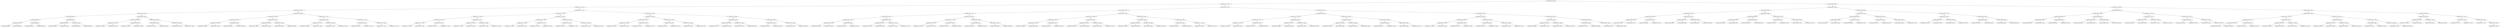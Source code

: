 digraph G{
1758130259 [label="Node{data=[2244, 2244]}"]
1758130259 -> 56605619
56605619 [label="Node{data=[1357, 1357]}"]
56605619 -> 892033972
892033972 [label="Node{data=[1115, 1115]}"]
892033972 -> 578255868
578255868 [label="Node{data=[1038, 1038]}"]
578255868 -> 494948233
494948233 [label="Node{data=[1022, 1022]}"]
494948233 -> 1677520297
1677520297 [label="Node{data=[895, 895]}"]
1677520297 -> 208010393
208010393 [label="Node{data=[891, 891]}"]
208010393 -> 366272114
366272114 [label="Node{data=[889, 889]}"]
366272114 -> 171390790
171390790 [label="Node{data=[888, 888]}"]
366272114 -> 245502476
245502476 [label="Node{data=[890, 890]}"]
208010393 -> 763410037
763410037 [label="Node{data=[893, 893]}"]
763410037 -> 513071865
513071865 [label="Node{data=[892, 892]}"]
763410037 -> 757748586
757748586 [label="Node{data=[894, 894]}"]
1677520297 -> 864425649
864425649 [label="Node{data=[935, 935]}"]
864425649 -> 463285674
463285674 [label="Node{data=[933, 933]}"]
463285674 -> 593915698
593915698 [label="Node{data=[932, 932]}"]
463285674 -> 1554569527
1554569527 [label="Node{data=[934, 934]}"]
864425649 -> 1595441037
1595441037 [label="Node{data=[991, 991]}"]
1595441037 -> 765127097
765127097 [label="Node{data=[990, 990]}"]
1595441037 -> 1033182407
1033182407 [label="Node{data=[992, 992]}"]
494948233 -> 669911843
669911843 [label="Node{data=[1030, 1030]}"]
669911843 -> 991358020
991358020 [label="Node{data=[1026, 1026]}"]
991358020 -> 1102777790
1102777790 [label="Node{data=[1024, 1024]}"]
1102777790 -> 1423786602
1423786602 [label="Node{data=[1023, 1023]}"]
1102777790 -> 62782657
62782657 [label="Node{data=[1025, 1025]}"]
991358020 -> 264586302
264586302 [label="Node{data=[1028, 1028]}"]
264586302 -> 369782405
369782405 [label="Node{data=[1027, 1027]}"]
264586302 -> 687517756
687517756 [label="Node{data=[1029, 1029]}"]
669911843 -> 1145903638
1145903638 [label="Node{data=[1034, 1034]}"]
1145903638 -> 1636586005
1636586005 [label="Node{data=[1032, 1032]}"]
1636586005 -> 616003303
616003303 [label="Node{data=[1031, 1031]}"]
1636586005 -> 1496402205
1496402205 [label="Node{data=[1033, 1033]}"]
1145903638 -> 1962964359
1962964359 [label="Node{data=[1036, 1036]}"]
1962964359 -> 1990168008
1990168008 [label="Node{data=[1035, 1035]}"]
1962964359 -> 1770048946
1770048946 [label="Node{data=[1037, 1037]}"]
578255868 -> 975837246
975837246 [label="Node{data=[1099, 1099]}"]
975837246 -> 1282469553
1282469553 [label="Node{data=[1091, 1091]}"]
1282469553 -> 1175182138
1175182138 [label="Node{data=[1042, 1042]}"]
1175182138 -> 696873748
696873748 [label="Node{data=[1040, 1040]}"]
696873748 -> 1133012467
1133012467 [label="Node{data=[1039, 1039]}"]
696873748 -> 138808917
138808917 [label="Node{data=[1041, 1041]}"]
1175182138 -> 269272684
269272684 [label="Node{data=[1044, 1044]}"]
269272684 -> 1929316010
1929316010 [label="Node{data=[1043, 1043]}"]
269272684 -> 1918386939
1918386939 [label="Node{data=[1090, 1090]}"]
1282469553 -> 1255460419
1255460419 [label="Node{data=[1095, 1095]}"]
1255460419 -> 1016946387
1016946387 [label="Node{data=[1093, 1093]}"]
1016946387 -> 912115132
912115132 [label="Node{data=[1092, 1092]}"]
1016946387 -> 102897174
102897174 [label="Node{data=[1094, 1094]}"]
1255460419 -> 1785226823
1785226823 [label="Node{data=[1097, 1097]}"]
1785226823 -> 1020646943
1020646943 [label="Node{data=[1096, 1096]}"]
1785226823 -> 1685947420
1685947420 [label="Node{data=[1098, 1098]}"]
975837246 -> 1928965155
1928965155 [label="Node{data=[1107, 1107]}"]
1928965155 -> 1527428709
1527428709 [label="Node{data=[1103, 1103]}"]
1527428709 -> 1241380405
1241380405 [label="Node{data=[1101, 1101]}"]
1241380405 -> 1101583986
1101583986 [label="Node{data=[1100, 1100]}"]
1241380405 -> 2114970320
2114970320 [label="Node{data=[1102, 1102]}"]
1527428709 -> 1891162858
1891162858 [label="Node{data=[1105, 1105]}"]
1891162858 -> 1456658070
1456658070 [label="Node{data=[1104, 1104]}"]
1891162858 -> 1364103544
1364103544 [label="Node{data=[1106, 1106]}"]
1928965155 -> 1356259555
1356259555 [label="Node{data=[1111, 1111]}"]
1356259555 -> 1720655769
1720655769 [label="Node{data=[1109, 1109]}"]
1720655769 -> 648610744
648610744 [label="Node{data=[1108, 1108]}"]
1720655769 -> 55149380
55149380 [label="Node{data=[1110, 1110]}"]
1356259555 -> 1694480950
1694480950 [label="Node{data=[1113, 1113]}"]
1694480950 -> 2048000743
2048000743 [label="Node{data=[1112, 1112]}"]
1694480950 -> 340294366
340294366 [label="Node{data=[1114, 1114]}"]
892033972 -> 1540659376
1540659376 [label="Node{data=[1147, 1147]}"]
1540659376 -> 1122220022
1122220022 [label="Node{data=[1131, 1131]}"]
1122220022 -> 671907959
671907959 [label="Node{data=[1123, 1123]}"]
671907959 -> 2135261474
2135261474 [label="Node{data=[1119, 1119]}"]
2135261474 -> 11241314
11241314 [label="Node{data=[1117, 1117]}"]
11241314 -> 1604897926
1604897926 [label="Node{data=[1116, 1116]}"]
11241314 -> 325836860
325836860 [label="Node{data=[1118, 1118]}"]
2135261474 -> 1081360354
1081360354 [label="Node{data=[1121, 1121]}"]
1081360354 -> 473444377
473444377 [label="Node{data=[1120, 1120]}"]
1081360354 -> 91034596
91034596 [label="Node{data=[1122, 1122]}"]
671907959 -> 1229683061
1229683061 [label="Node{data=[1127, 1127]}"]
1229683061 -> 673305745
673305745 [label="Node{data=[1125, 1125]}"]
673305745 -> 1975812468
1975812468 [label="Node{data=[1124, 1124]}"]
673305745 -> 408641051
408641051 [label="Node{data=[1126, 1126]}"]
1229683061 -> 180952244
180952244 [label="Node{data=[1129, 1129]}"]
180952244 -> 753587232
753587232 [label="Node{data=[1128, 1128]}"]
180952244 -> 2113159144
2113159144 [label="Node{data=[1130, 1130]}"]
1122220022 -> 1058868683
1058868683 [label="Node{data=[1139, 1139]}"]
1058868683 -> 2113112608
2113112608 [label="Node{data=[1135, 1135]}"]
2113112608 -> 130161258
130161258 [label="Node{data=[1133, 1133]}"]
130161258 -> 1536519685
1536519685 [label="Node{data=[1132, 1132]}"]
130161258 -> 212943849
212943849 [label="Node{data=[1134, 1134]}"]
2113112608 -> 1844603605
1844603605 [label="Node{data=[1137, 1137]}"]
1844603605 -> 2062822475
2062822475 [label="Node{data=[1136, 1136]}"]
1844603605 -> 182554710
182554710 [label="Node{data=[1138, 1138]}"]
1058868683 -> 214512872
214512872 [label="Node{data=[1143, 1143]}"]
214512872 -> 1913865062
1913865062 [label="Node{data=[1141, 1141]}"]
1913865062 -> 702463771
702463771 [label="Node{data=[1140, 1140]}"]
1913865062 -> 800844118
800844118 [label="Node{data=[1142, 1142]}"]
214512872 -> 1779492413
1779492413 [label="Node{data=[1145, 1145]}"]
1779492413 -> 40931434
40931434 [label="Node{data=[1144, 1144]}"]
1779492413 -> 1577767256
1577767256 [label="Node{data=[1146, 1146]}"]
1540659376 -> 780890774
780890774 [label="Node{data=[1196, 1196]}"]
780890774 -> 1128749172
1128749172 [label="Node{data=[1155, 1155]}"]
1128749172 -> 1160934326
1160934326 [label="Node{data=[1151, 1151]}"]
1160934326 -> 1304095321
1304095321 [label="Node{data=[1149, 1149]}"]
1304095321 -> 953171642
953171642 [label="Node{data=[1148, 1148]}"]
1304095321 -> 1101874476
1101874476 [label="Node{data=[1150, 1150]}"]
1160934326 -> 399782252
399782252 [label="Node{data=[1153, 1153]}"]
399782252 -> 229046765
229046765 [label="Node{data=[1152, 1152]}"]
399782252 -> 876225293
876225293 [label="Node{data=[1154, 1154]}"]
1128749172 -> 521503875
521503875 [label="Node{data=[1192, 1192]}"]
521503875 -> 704420188
704420188 [label="Node{data=[1190, 1190]}"]
704420188 -> 321872927
321872927 [label="Node{data=[1156, 1156]}"]
704420188 -> 1994923836
1994923836 [label="Node{data=[1191, 1191]}"]
521503875 -> 1173011710
1173011710 [label="Node{data=[1194, 1194]}"]
1173011710 -> 135396198
135396198 [label="Node{data=[1193, 1193]}"]
1173011710 -> 1626765799
1626765799 [label="Node{data=[1195, 1195]}"]
780890774 -> 1456577338
1456577338 [label="Node{data=[1349, 1349]}"]
1456577338 -> 1187827794
1187827794 [label="Node{data=[1200, 1200]}"]
1187827794 -> 1090640166
1090640166 [label="Node{data=[1198, 1198]}"]
1090640166 -> 317434272
317434272 [label="Node{data=[1197, 1197]}"]
1090640166 -> 1211758732
1211758732 [label="Node{data=[1199, 1199]}"]
1187827794 -> 1750597529
1750597529 [label="Node{data=[1347, 1347]}"]
1750597529 -> 667997020
667997020 [label="Node{data=[1230, 1230]}"]
1750597529 -> 1757010095
1757010095 [label="Node{data=[1348, 1348]}"]
1456577338 -> 1875091628
1875091628 [label="Node{data=[1353, 1353]}"]
1875091628 -> 952054266
952054266 [label="Node{data=[1351, 1351]}"]
952054266 -> 424959874
424959874 [label="Node{data=[1350, 1350]}"]
952054266 -> 1057915047
1057915047 [label="Node{data=[1352, 1352]}"]
1875091628 -> 1304068394
1304068394 [label="Node{data=[1355, 1355]}"]
1304068394 -> 214653318
214653318 [label="Node{data=[1354, 1354]}"]
1304068394 -> 936951762
936951762 [label="Node{data=[1356, 1356]}"]
56605619 -> 2090342966
2090342966 [label="Node{data=[1573, 1573]}"]
2090342966 -> 1706190686
1706190686 [label="Node{data=[1445, 1445]}"]
1706190686 -> 870515975
870515975 [label="Node{data=[1373, 1373]}"]
870515975 -> 1102514822
1102514822 [label="Node{data=[1365, 1365]}"]
1102514822 -> 2109923628
2109923628 [label="Node{data=[1361, 1361]}"]
2109923628 -> 196931933
196931933 [label="Node{data=[1359, 1359]}"]
196931933 -> 542905872
542905872 [label="Node{data=[1358, 1358]}"]
196931933 -> 1497815975
1497815975 [label="Node{data=[1360, 1360]}"]
2109923628 -> 870816290
870816290 [label="Node{data=[1363, 1363]}"]
870816290 -> 1606267674
1606267674 [label="Node{data=[1362, 1362]}"]
870816290 -> 521257579
521257579 [label="Node{data=[1364, 1364]}"]
1102514822 -> 1894103501
1894103501 [label="Node{data=[1369, 1369]}"]
1894103501 -> 2145127289
2145127289 [label="Node{data=[1367, 1367]}"]
2145127289 -> 1296777979
1296777979 [label="Node{data=[1366, 1366]}"]
2145127289 -> 1557709731
1557709731 [label="Node{data=[1368, 1368]}"]
1894103501 -> 28193316
28193316 [label="Node{data=[1371, 1371]}"]
28193316 -> 515274411
515274411 [label="Node{data=[1370, 1370]}"]
28193316 -> 159228700
159228700 [label="Node{data=[1372, 1372]}"]
870515975 -> 321043531
321043531 [label="Node{data=[1381, 1381]}"]
321043531 -> 1668121369
1668121369 [label="Node{data=[1377, 1377]}"]
1668121369 -> 1313059569
1313059569 [label="Node{data=[1375, 1375]}"]
1313059569 -> 717393254
717393254 [label="Node{data=[1374, 1374]}"]
1313059569 -> 746892433
746892433 [label="Node{data=[1376, 1376]}"]
1668121369 -> 595494739
595494739 [label="Node{data=[1379, 1379]}"]
595494739 -> 1887006199
1887006199 [label="Node{data=[1378, 1378]}"]
595494739 -> 1324246819
1324246819 [label="Node{data=[1380, 1380]}"]
321043531 -> 1200077387
1200077387 [label="Node{data=[1385, 1385]}"]
1200077387 -> 269806071
269806071 [label="Node{data=[1383, 1383]}"]
269806071 -> 725170391
725170391 [label="Node{data=[1382, 1382]}"]
269806071 -> 374572524
374572524 [label="Node{data=[1384, 1384]}"]
1200077387 -> 1820078223
1820078223 [label="Node{data=[1387, 1387]}"]
1820078223 -> 1527789478
1527789478 [label="Node{data=[1386, 1386]}"]
1820078223 -> 965559187
965559187 [label="Node{data=[1388, 1388]}"]
1706190686 -> 863755691
863755691 [label="Node{data=[1557, 1557]}"]
863755691 -> 1041136387
1041136387 [label="Node{data=[1453, 1453]}"]
1041136387 -> 1685706339
1685706339 [label="Node{data=[1449, 1449]}"]
1685706339 -> 935035044
935035044 [label="Node{data=[1447, 1447]}"]
935035044 -> 1514177917
1514177917 [label="Node{data=[1446, 1446]}"]
935035044 -> 400239445
400239445 [label="Node{data=[1448, 1448]}"]
1685706339 -> 1027292419
1027292419 [label="Node{data=[1451, 1451]}"]
1027292419 -> 1458451616
1458451616 [label="Node{data=[1450, 1450]}"]
1027292419 -> 140191853
140191853 [label="Node{data=[1452, 1452]}"]
1041136387 -> 1184115632
1184115632 [label="Node{data=[1457, 1457]}"]
1184115632 -> 572773700
572773700 [label="Node{data=[1455, 1455]}"]
572773700 -> 97496724
97496724 [label="Node{data=[1454, 1454]}"]
572773700 -> 1409738240
1409738240 [label="Node{data=[1456, 1456]}"]
1184115632 -> 858295963
858295963 [label="Node{data=[1481, 1481]}"]
858295963 -> 262005839
262005839 [label="Node{data=[1458, 1458]}"]
858295963 -> 2011054118
2011054118 [label="Node{data=[1501, 1501]}"]
863755691 -> 344694331
344694331 [label="Node{data=[1565, 1565]}"]
344694331 -> 1663080039
1663080039 [label="Node{data=[1561, 1561]}"]
1663080039 -> 67086800
67086800 [label="Node{data=[1559, 1559]}"]
67086800 -> 111482617
111482617 [label="Node{data=[1558, 1558]}"]
67086800 -> 1318529616
1318529616 [label="Node{data=[1560, 1560]}"]
1663080039 -> 702750283
702750283 [label="Node{data=[1563, 1563]}"]
702750283 -> 1462539150
1462539150 [label="Node{data=[1562, 1562]}"]
702750283 -> 2031109452
2031109452 [label="Node{data=[1564, 1564]}"]
344694331 -> 237122964
237122964 [label="Node{data=[1569, 1569]}"]
237122964 -> 1065509725
1065509725 [label="Node{data=[1567, 1567]}"]
1065509725 -> 209790912
209790912 [label="Node{data=[1566, 1566]}"]
1065509725 -> 2009086265
2009086265 [label="Node{data=[1568, 1568]}"]
237122964 -> 1750150336
1750150336 [label="Node{data=[1571, 1571]}"]
1750150336 -> 1147482652
1147482652 [label="Node{data=[1570, 1570]}"]
1750150336 -> 1105179255
1105179255 [label="Node{data=[1572, 1572]}"]
2090342966 -> 933253764
933253764 [label="Node{data=[2212, 2212]}"]
933253764 -> 1450598300
1450598300 [label="Node{data=[1633, 1633]}"]
1450598300 -> 997094044
997094044 [label="Node{data=[1597, 1597]}"]
997094044 -> 119415692
119415692 [label="Node{data=[1577, 1577]}"]
119415692 -> 849311129
849311129 [label="Node{data=[1575, 1575]}"]
849311129 -> 1458652905
1458652905 [label="Node{data=[1574, 1574]}"]
849311129 -> 516109369
516109369 [label="Node{data=[1576, 1576]}"]
119415692 -> 1756853806
1756853806 [label="Node{data=[1579, 1579]}"]
1756853806 -> 558757148
558757148 [label="Node{data=[1578, 1578]}"]
1756853806 -> 2111252946
2111252946 [label="Node{data=[1580, 1580]}"]
997094044 -> 2058528941
2058528941 [label="Node{data=[1629, 1629]}"]
2058528941 -> 694663123
694663123 [label="Node{data=[1627, 1627]}"]
694663123 -> 1733051126
1733051126 [label="Node{data=[1626, 1626]}"]
694663123 -> 596737652
596737652 [label="Node{data=[1628, 1628]}"]
2058528941 -> 1275682155
1275682155 [label="Node{data=[1631, 1631]}"]
1275682155 -> 1489285654
1489285654 [label="Node{data=[1630, 1630]}"]
1275682155 -> 1561985034
1561985034 [label="Node{data=[1632, 1632]}"]
1450598300 -> 1968224003
1968224003 [label="Node{data=[1691, 1691]}"]
1968224003 -> 1932811975
1932811975 [label="Node{data=[1637, 1637]}"]
1932811975 -> 245175989
245175989 [label="Node{data=[1635, 1635]}"]
245175989 -> 51010876
51010876 [label="Node{data=[1634, 1634]}"]
245175989 -> 1930562289
1930562289 [label="Node{data=[1636, 1636]}"]
1932811975 -> 578920498
578920498 [label="Node{data=[1639, 1639]}"]
578920498 -> 1146040937
1146040937 [label="Node{data=[1638, 1638]}"]
578920498 -> 360543329
360543329 [label="Node{data=[1640, 1640]}"]
1968224003 -> 1994109373
1994109373 [label="Node{data=[2208, 2208]}"]
1994109373 -> 1500782436
1500782436 [label="Node{data=[2168, 2168]}"]
1500782436 -> 1679139417
1679139417 [label="Node{data=[2025, 2025]}"]
1500782436 -> 439684294
439684294 [label="Node{data=[2207, 2207]}"]
1994109373 -> 826806372
826806372 [label="Node{data=[2210, 2210]}"]
826806372 -> 1220458006
1220458006 [label="Node{data=[2209, 2209]}"]
826806372 -> 24166962
24166962 [label="Node{data=[2211, 2211]}"]
933253764 -> 856796646
856796646 [label="Node{data=[2228, 2228]}"]
856796646 -> 1110134992
1110134992 [label="Node{data=[2220, 2220]}"]
1110134992 -> 2132295813
2132295813 [label="Node{data=[2216, 2216]}"]
2132295813 -> 2029939718
2029939718 [label="Node{data=[2214, 2214]}"]
2029939718 -> 1178501218
1178501218 [label="Node{data=[2213, 2213]}"]
2029939718 -> 1577837989
1577837989 [label="Node{data=[2215, 2215]}"]
2132295813 -> 1663736457
1663736457 [label="Node{data=[2218, 2218]}"]
1663736457 -> 1748980918
1748980918 [label="Node{data=[2217, 2217]}"]
1663736457 -> 1513153603
1513153603 [label="Node{data=[2219, 2219]}"]
1110134992 -> 1528239213
1528239213 [label="Node{data=[2224, 2224]}"]
1528239213 -> 1826497364
1826497364 [label="Node{data=[2222, 2222]}"]
1826497364 -> 2119581853
2119581853 [label="Node{data=[2221, 2221]}"]
1826497364 -> 588886504
588886504 [label="Node{data=[2223, 2223]}"]
1528239213 -> 1087270298
1087270298 [label="Node{data=[2226, 2226]}"]
1087270298 -> 1561801300
1561801300 [label="Node{data=[2225, 2225]}"]
1087270298 -> 285856707
285856707 [label="Node{data=[2227, 2227]}"]
856796646 -> 2146543355
2146543355 [label="Node{data=[2236, 2236]}"]
2146543355 -> 1289791010
1289791010 [label="Node{data=[2232, 2232]}"]
1289791010 -> 671201400
671201400 [label="Node{data=[2230, 2230]}"]
671201400 -> 2001330544
2001330544 [label="Node{data=[2229, 2229]}"]
671201400 -> 100484892
100484892 [label="Node{data=[2231, 2231]}"]
1289791010 -> 1281699895
1281699895 [label="Node{data=[2234, 2234]}"]
1281699895 -> 1770165179
1770165179 [label="Node{data=[2233, 2233]}"]
1281699895 -> 1366863258
1366863258 [label="Node{data=[2235, 2235]}"]
2146543355 -> 1054000398
1054000398 [label="Node{data=[2240, 2240]}"]
1054000398 -> 1540599403
1540599403 [label="Node{data=[2238, 2238]}"]
1540599403 -> 640803297
640803297 [label="Node{data=[2237, 2237]}"]
1540599403 -> 850496704
850496704 [label="Node{data=[2239, 2239]}"]
1054000398 -> 451138861
451138861 [label="Node{data=[2242, 2242]}"]
451138861 -> 1543864556
1543864556 [label="Node{data=[2241, 2241]}"]
451138861 -> 1972526180
1972526180 [label="Node{data=[2243, 2243]}"]
1758130259 -> 1266358682
1266358682 [label="Node{data=[4985, 4985]}"]
1266358682 -> 1328936805
1328936805 [label="Node{data=[3618, 3618]}"]
1328936805 -> 1061620879
1061620879 [label="Node{data=[3602, 3602]}"]
1061620879 -> 1481709183
1481709183 [label="Node{data=[3010, 3010]}"]
1481709183 -> 1274376998
1274376998 [label="Node{data=[2248, 2248]}"]
1274376998 -> 723205090
723205090 [label="Node{data=[2246, 2246]}"]
723205090 -> 750745978
750745978 [label="Node{data=[2245, 2245]}"]
723205090 -> 2081255548
2081255548 [label="Node{data=[2247, 2247]}"]
1274376998 -> 469848216
469848216 [label="Node{data=[2250, 2250]}"]
469848216 -> 1857535185
1857535185 [label="Node{data=[2249, 2249]}"]
469848216 -> 957639892
957639892 [label="Node{data=[2937, 2937]}"]
1481709183 -> 781018394
781018394 [label="Node{data=[3547, 3547]}"]
781018394 -> 941516227
941516227 [label="Node{data=[3487, 3487]}"]
941516227 -> 1805391653
1805391653 [label="Node{data=[3486, 3486]}"]
941516227 -> 1911858254
1911858254 [label="Node{data=[3488, 3488]}"]
781018394 -> 882162399
882162399 [label="Node{data=[3600, 3600]}"]
882162399 -> 2146427379
2146427379 [label="Node{data=[3599, 3599]}"]
882162399 -> 1950475284
1950475284 [label="Node{data=[3601, 3601]}"]
1061620879 -> 541321222
541321222 [label="Node{data=[3610, 3610]}"]
541321222 -> 823196819
823196819 [label="Node{data=[3606, 3606]}"]
823196819 -> 829453115
829453115 [label="Node{data=[3604, 3604]}"]
829453115 -> 1248481349
1248481349 [label="Node{data=[3603, 3603]}"]
829453115 -> 1976992470
1976992470 [label="Node{data=[3605, 3605]}"]
823196819 -> 1125387419
1125387419 [label="Node{data=[3608, 3608]}"]
1125387419 -> 1901024873
1901024873 [label="Node{data=[3607, 3607]}"]
1125387419 -> 1774176381
1774176381 [label="Node{data=[3609, 3609]}"]
541321222 -> 675166126
675166126 [label="Node{data=[3614, 3614]}"]
675166126 -> 1261278950
1261278950 [label="Node{data=[3612, 3612]}"]
1261278950 -> 1088060916
1088060916 [label="Node{data=[3611, 3611]}"]
1261278950 -> 1471261106
1471261106 [label="Node{data=[3613, 3613]}"]
675166126 -> 250312621
250312621 [label="Node{data=[3616, 3616]}"]
250312621 -> 693520944
693520944 [label="Node{data=[3615, 3615]}"]
250312621 -> 988849971
988849971 [label="Node{data=[3617, 3617]}"]
1328936805 -> 1616279014
1616279014 [label="Node{data=[4969, 4969]}"]
1616279014 -> 894771294
894771294 [label="Node{data=[4157, 4157]}"]
894771294 -> 784988942
784988942 [label="Node{data=[3650, 3650]}"]
784988942 -> 289343707
289343707 [label="Node{data=[3620, 3620]}"]
289343707 -> 1117107807
1117107807 [label="Node{data=[3619, 3619]}"]
289343707 -> 1591622019
1591622019 [label="Node{data=[3640, 3640]}"]
784988942 -> 1068411101
1068411101 [label="Node{data=[4113, 4113]}"]
1068411101 -> 1446905379
1446905379 [label="Node{data=[4089, 4089]}"]
1068411101 -> 972453365
972453365 [label="Node{data=[4133, 4133]}"]
894771294 -> 374030697
374030697 [label="Node{data=[4242, 4242]}"]
374030697 -> 1558838077
1558838077 [label="Node{data=[4190, 4190]}"]
1558838077 -> 2059465117
2059465117 [label="Node{data=[4179, 4179]}"]
1558838077 -> 1880320749
1880320749 [label="Node{data=[4239, 4239]}"]
374030697 -> 1017064847
1017064847 [label="Node{data=[4613, 4613]}"]
1017064847 -> 792467762
792467762 [label="Node{data=[4599, 4599]}"]
1017064847 -> 1384991057
1384991057 [label="Node{data=[4947, 4947]}"]
1616279014 -> 958535151
958535151 [label="Node{data=[4977, 4977]}"]
958535151 -> 2090120209
2090120209 [label="Node{data=[4973, 4973]}"]
2090120209 -> 867092280
867092280 [label="Node{data=[4971, 4971]}"]
867092280 -> 198301661
198301661 [label="Node{data=[4970, 4970]}"]
867092280 -> 578106917
578106917 [label="Node{data=[4972, 4972]}"]
2090120209 -> 2073573958
2073573958 [label="Node{data=[4975, 4975]}"]
2073573958 -> 1053472010
1053472010 [label="Node{data=[4974, 4974]}"]
2073573958 -> 992010801
992010801 [label="Node{data=[4976, 4976]}"]
958535151 -> 812593006
812593006 [label="Node{data=[4981, 4981]}"]
812593006 -> 169830703
169830703 [label="Node{data=[4979, 4979]}"]
169830703 -> 1628893059
1628893059 [label="Node{data=[4978, 4978]}"]
169830703 -> 1570486522
1570486522 [label="Node{data=[4980, 4980]}"]
812593006 -> 348579960
348579960 [label="Node{data=[4983, 4983]}"]
348579960 -> 1700904414
1700904414 [label="Node{data=[4982, 4982]}"]
348579960 -> 870132742
870132742 [label="Node{data=[4984, 4984]}"]
1266358682 -> 864095983
864095983 [label="Node{data=[7529, 7529]}"]
864095983 -> 279426511
279426511 [label="Node{data=[5500, 5500]}"]
279426511 -> 2017490248
2017490248 [label="Node{data=[5492, 5492]}"]
2017490248 -> 581426010
581426010 [label="Node{data=[5488, 5488]}"]
581426010 -> 434790295
434790295 [label="Node{data=[5038, 5038]}"]
434790295 -> 885950632
885950632 [label="Node{data=[4986, 4986]}"]
434790295 -> 1331642700
1331642700 [label="Node{data=[5487, 5487]}"]
581426010 -> 1396584182
1396584182 [label="Node{data=[5490, 5490]}"]
1396584182 -> 417580513
417580513 [label="Node{data=[5489, 5489]}"]
1396584182 -> 1487439261
1487439261 [label="Node{data=[5491, 5491]}"]
2017490248 -> 1841883877
1841883877 [label="Node{data=[5496, 5496]}"]
1841883877 -> 1336090676
1336090676 [label="Node{data=[5494, 5494]}"]
1336090676 -> 1231632620
1231632620 [label="Node{data=[5493, 5493]}"]
1336090676 -> 1433520177
1433520177 [label="Node{data=[5495, 5495]}"]
1841883877 -> 2135203768
2135203768 [label="Node{data=[5498, 5498]}"]
2135203768 -> 691053284
691053284 [label="Node{data=[5497, 5497]}"]
2135203768 -> 689852790
689852790 [label="Node{data=[5499, 5499]}"]
279426511 -> 1928672292
1928672292 [label="Node{data=[7521, 7521]}"]
1928672292 -> 697818269
697818269 [label="Node{data=[7517, 7517]}"]
697818269 -> 85748937
85748937 [label="Node{data=[5502, 5502]}"]
85748937 -> 1590827261
1590827261 [label="Node{data=[5501, 5501]}"]
85748937 -> 90002199
90002199 [label="Node{data=[6408, 6408]}"]
697818269 -> 305726485
305726485 [label="Node{data=[7519, 7519]}"]
305726485 -> 1956989119
1956989119 [label="Node{data=[7518, 7518]}"]
305726485 -> 981377830
981377830 [label="Node{data=[7520, 7520]}"]
1928672292 -> 1439996565
1439996565 [label="Node{data=[7525, 7525]}"]
1439996565 -> 261567894
261567894 [label="Node{data=[7523, 7523]}"]
261567894 -> 1361671275
1361671275 [label="Node{data=[7522, 7522]}"]
261567894 -> 503421691
503421691 [label="Node{data=[7524, 7524]}"]
1439996565 -> 1869659036
1869659036 [label="Node{data=[7527, 7527]}"]
1869659036 -> 1501370465
1501370465 [label="Node{data=[7526, 7526]}"]
1869659036 -> 1131259145
1131259145 [label="Node{data=[7528, 7528]}"]
864095983 -> 1361656285
1361656285 [label="Node{data=[7561, 7561]}"]
1361656285 -> 1005573183
1005573183 [label="Node{data=[7545, 7545]}"]
1005573183 -> 174091571
174091571 [label="Node{data=[7537, 7537]}"]
174091571 -> 604755099
604755099 [label="Node{data=[7533, 7533]}"]
604755099 -> 1014298134
1014298134 [label="Node{data=[7531, 7531]}"]
1014298134 -> 2046792587
2046792587 [label="Node{data=[7530, 7530]}"]
1014298134 -> 1887400050
1887400050 [label="Node{data=[7532, 7532]}"]
604755099 -> 170581482
170581482 [label="Node{data=[7535, 7535]}"]
170581482 -> 292900607
292900607 [label="Node{data=[7534, 7534]}"]
170581482 -> 336848017
336848017 [label="Node{data=[7536, 7536]}"]
174091571 -> 526711425
526711425 [label="Node{data=[7541, 7541]}"]
526711425 -> 1132306698
1132306698 [label="Node{data=[7539, 7539]}"]
1132306698 -> 2026118444
2026118444 [label="Node{data=[7538, 7538]}"]
1132306698 -> 1937267145
1937267145 [label="Node{data=[7540, 7540]}"]
526711425 -> 1265636821
1265636821 [label="Node{data=[7543, 7543]}"]
1265636821 -> 1705740352
1705740352 [label="Node{data=[7542, 7542]}"]
1265636821 -> 1029624996
1029624996 [label="Node{data=[7544, 7544]}"]
1005573183 -> 207185111
207185111 [label="Node{data=[7553, 7553]}"]
207185111 -> 1204553268
1204553268 [label="Node{data=[7549, 7549]}"]
1204553268 -> 2115792645
2115792645 [label="Node{data=[7547, 7547]}"]
2115792645 -> 900493206
900493206 [label="Node{data=[7546, 7546]}"]
2115792645 -> 1913965096
1913965096 [label="Node{data=[7548, 7548]}"]
1204553268 -> 1439600632
1439600632 [label="Node{data=[7551, 7551]}"]
1439600632 -> 1211610627
1211610627 [label="Node{data=[7550, 7550]}"]
1439600632 -> 514961484
514961484 [label="Node{data=[7552, 7552]}"]
207185111 -> 1252031544
1252031544 [label="Node{data=[7557, 7557]}"]
1252031544 -> 1806732251
1806732251 [label="Node{data=[7555, 7555]}"]
1806732251 -> 516079360
516079360 [label="Node{data=[7554, 7554]}"]
1806732251 -> 224550724
224550724 [label="Node{data=[7556, 7556]}"]
1252031544 -> 1147843436
1147843436 [label="Node{data=[7559, 7559]}"]
1147843436 -> 736826985
736826985 [label="Node{data=[7558, 7558]}"]
1147843436 -> 551192235
551192235 [label="Node{data=[7560, 7560]}"]
1361656285 -> 1071478155
1071478155 [label="Node{data=[7569, 7569]}"]
1071478155 -> 784158927
784158927 [label="Node{data=[7565, 7565]}"]
784158927 -> 1561740079
1561740079 [label="Node{data=[7563, 7563]}"]
1561740079 -> 697137656
697137656 [label="Node{data=[7562, 7562]}"]
1561740079 -> 2099781743
2099781743 [label="Node{data=[7564, 7564]}"]
784158927 -> 962014253
962014253 [label="Node{data=[7567, 7567]}"]
962014253 -> 1454837523
1454837523 [label="Node{data=[7566, 7566]}"]
962014253 -> 347602564
347602564 [label="Node{data=[7568, 7568]}"]
1071478155 -> 673222437
673222437 [label="Node{data=[7573, 7573]}"]
673222437 -> 672589896
672589896 [label="Node{data=[7571, 7571]}"]
672589896 -> 1178052046
1178052046 [label="Node{data=[7570, 7570]}"]
672589896 -> 1843343442
1843343442 [label="Node{data=[7572, 7572]}"]
673222437 -> 1093325675
1093325675 [label="Node{data=[7581, 7581]}"]
1093325675 -> 1583425454
1583425454 [label="Node{data=[7574, 7574]}"]
1093325675 -> 629399673
629399673 [label="Node{data=[7708, 7708]}"]
629399673 -> 835324219
835324219 [label="Node{data=[7763, 7763]}"]
}